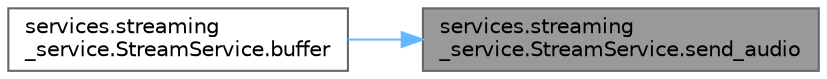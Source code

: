 digraph "services.streaming_service.StreamService.send_audio"
{
 // LATEX_PDF_SIZE
  bgcolor="transparent";
  edge [fontname=Helvetica,fontsize=10,labelfontname=Helvetica,labelfontsize=10];
  node [fontname=Helvetica,fontsize=10,shape=box,height=0.2,width=0.4];
  rankdir="RL";
  Node1 [id="Node000001",label="services.streaming\l_service.StreamService.send_audio",height=0.2,width=0.4,color="gray40", fillcolor="grey60", style="filled", fontcolor="black",tooltip=" "];
  Node1 -> Node2 [id="edge2_Node000001_Node000002",dir="back",color="steelblue1",style="solid",tooltip=" "];
  Node2 [id="Node000002",label="services.streaming\l_service.StreamService.buffer",height=0.2,width=0.4,color="grey40", fillcolor="white", style="filled",URL="$classservices_1_1streaming__service_1_1_stream_service.html#ad29e1d05de66d509176f6313a1459187",tooltip=" "];
}
